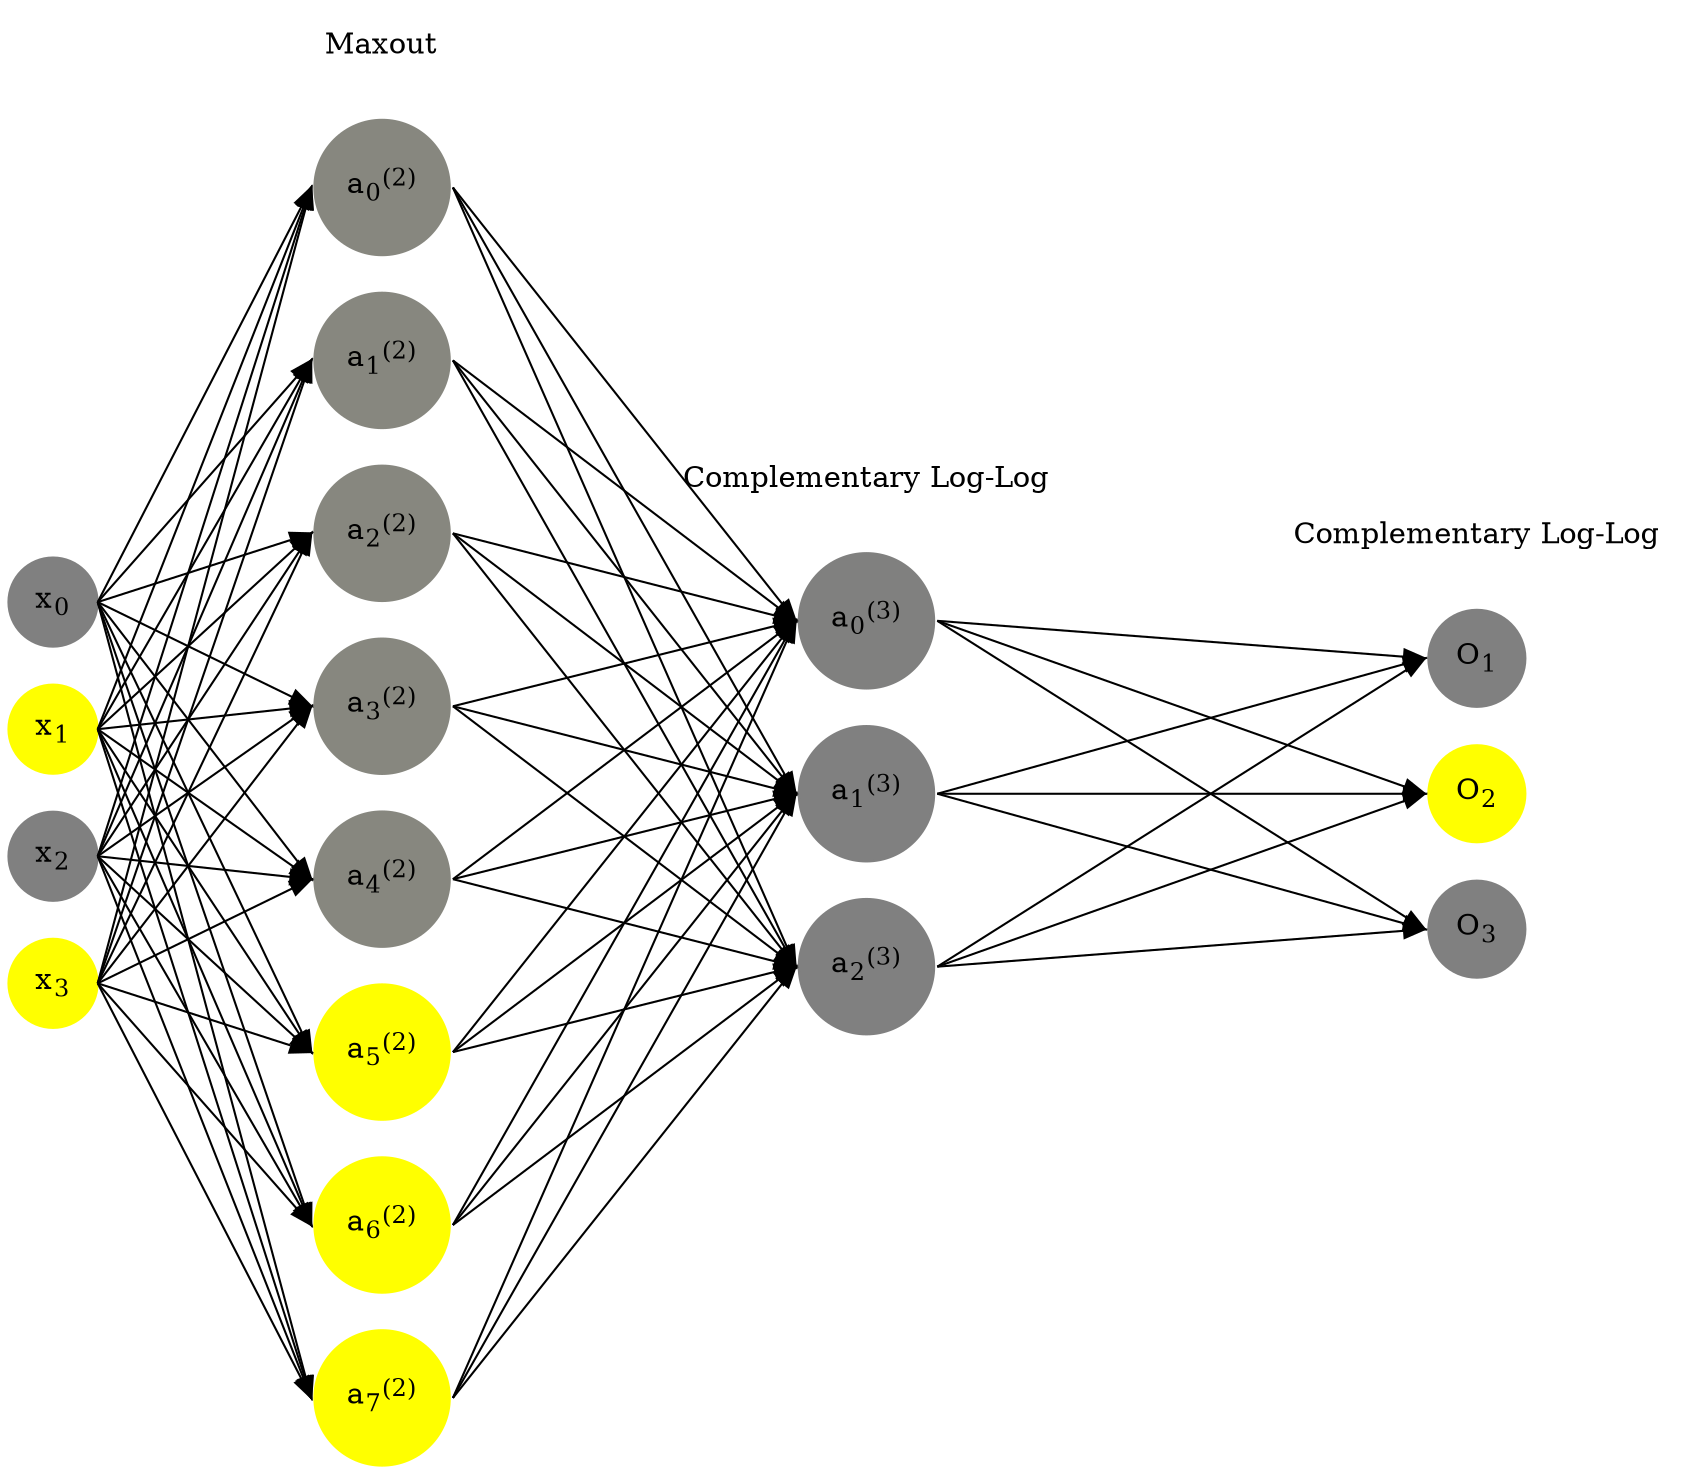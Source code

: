 digraph G {
	rankdir = LR;
	splines=false;
	edge[style=invis];
	ranksep= 1.4;
	{
	node [shape=circle, color="0.1667, 0.0, 0.5", style=filled, fillcolor="0.1667, 0.0, 0.5"];
	x0 [label=<x<sub>0</sub>>];
	}
	{
	node [shape=circle, color="0.1667, 1.0, 1.0", style=filled, fillcolor="0.1667, 1.0, 1.0"];
	x1 [label=<x<sub>1</sub>>];
	}
	{
	node [shape=circle, color="0.1667, 0.0, 0.5", style=filled, fillcolor="0.1667, 0.0, 0.5"];
	x2 [label=<x<sub>2</sub>>];
	}
	{
	node [shape=circle, color="0.1667, 1.0, 1.0", style=filled, fillcolor="0.1667, 1.0, 1.0"];
	x3 [label=<x<sub>3</sub>>];
	}
	{
	node [shape=circle, color="0.1667, 0.058880, 0.529440", style=filled, fillcolor="0.1667, 0.058880, 0.529440"];
	a02 [label=<a<sub>0</sub><sup>(2)</sup>>];
	}
	{
	node [shape=circle, color="0.1667, 0.058880, 0.529440", style=filled, fillcolor="0.1667, 0.058880, 0.529440"];
	a12 [label=<a<sub>1</sub><sup>(2)</sup>>];
	}
	{
	node [shape=circle, color="0.1667, 0.058880, 0.529440", style=filled, fillcolor="0.1667, 0.058880, 0.529440"];
	a22 [label=<a<sub>2</sub><sup>(2)</sup>>];
	}
	{
	node [shape=circle, color="0.1667, 0.058880, 0.529440", style=filled, fillcolor="0.1667, 0.058880, 0.529440"];
	a32 [label=<a<sub>3</sub><sup>(2)</sup>>];
	}
	{
	node [shape=circle, color="0.1667, 0.058880, 0.529440", style=filled, fillcolor="0.1667, 0.058880, 0.529440"];
	a42 [label=<a<sub>4</sub><sup>(2)</sup>>];
	}
	{
	node [shape=circle, color="0.1667, 6.344272, 3.672136", style=filled, fillcolor="0.1667, 6.344272, 3.672136"];
	a52 [label=<a<sub>5</sub><sup>(2)</sup>>];
	}
	{
	node [shape=circle, color="0.1667, 6.344272, 3.672136", style=filled, fillcolor="0.1667, 6.344272, 3.672136"];
	a62 [label=<a<sub>6</sub><sup>(2)</sup>>];
	}
	{
	node [shape=circle, color="0.1667, 6.344272, 3.672136", style=filled, fillcolor="0.1667, 6.344272, 3.672136"];
	a72 [label=<a<sub>7</sub><sup>(2)</sup>>];
	}
	{
	node [shape=circle, color="0.1667, 0.004134, 0.502067", style=filled, fillcolor="0.1667, 0.004134, 0.502067"];
	a03 [label=<a<sub>0</sub><sup>(3)</sup>>];
	}
	{
	node [shape=circle, color="0.1667, 0.000000, 0.500000", style=filled, fillcolor="0.1667, 0.000000, 0.500000"];
	a13 [label=<a<sub>1</sub><sup>(3)</sup>>];
	}
	{
	node [shape=circle, color="0.1667, 0.000000, 0.500000", style=filled, fillcolor="0.1667, 0.000000, 0.500000"];
	a23 [label=<a<sub>2</sub><sup>(3)</sup>>];
	}
	{
	node [shape=circle, color="0.1667, 0.0, 0.5", style=filled, fillcolor="0.1667, 0.0, 0.5"];
	O1 [label=<O<sub>1</sub>>];
	}
	{
	node [shape=circle, color="0.1667, 1.0, 1.0", style=filled, fillcolor="0.1667, 1.0, 1.0"];
	O2 [label=<O<sub>2</sub>>];
	}
	{
	node [shape=circle, color="0.1667, 0.0, 0.5", style=filled, fillcolor="0.1667, 0.0, 0.5"];
	O3 [label=<O<sub>3</sub>>];
	}
	{
	rank=same;
	x0->x1->x2->x3;
	}
	{
	rank=same;
	a02->a12->a22->a32->a42->a52->a62->a72;
	}
	{
	rank=same;
	a03->a13->a23;
	}
	{
	rank=same;
	O1->O2->O3;
	}
	l1 [shape=plaintext,label="Maxout"];
	l1->a02;
	{rank=same; l1;a02};
	l2 [shape=plaintext,label="Complementary Log-Log"];
	l2->a03;
	{rank=same; l2;a03};
	l3 [shape=plaintext,label="Complementary Log-Log"];
	l3->O1;
	{rank=same; l3;O1};
edge[style=solid, tailport=e, headport=w];
	{x0;x1;x2;x3} -> {a02;a12;a22;a32;a42;a52;a62;a72};
	{a02;a12;a22;a32;a42;a52;a62;a72} -> {a03;a13;a23};
	{a03;a13;a23} -> {O1,O2,O3};
}